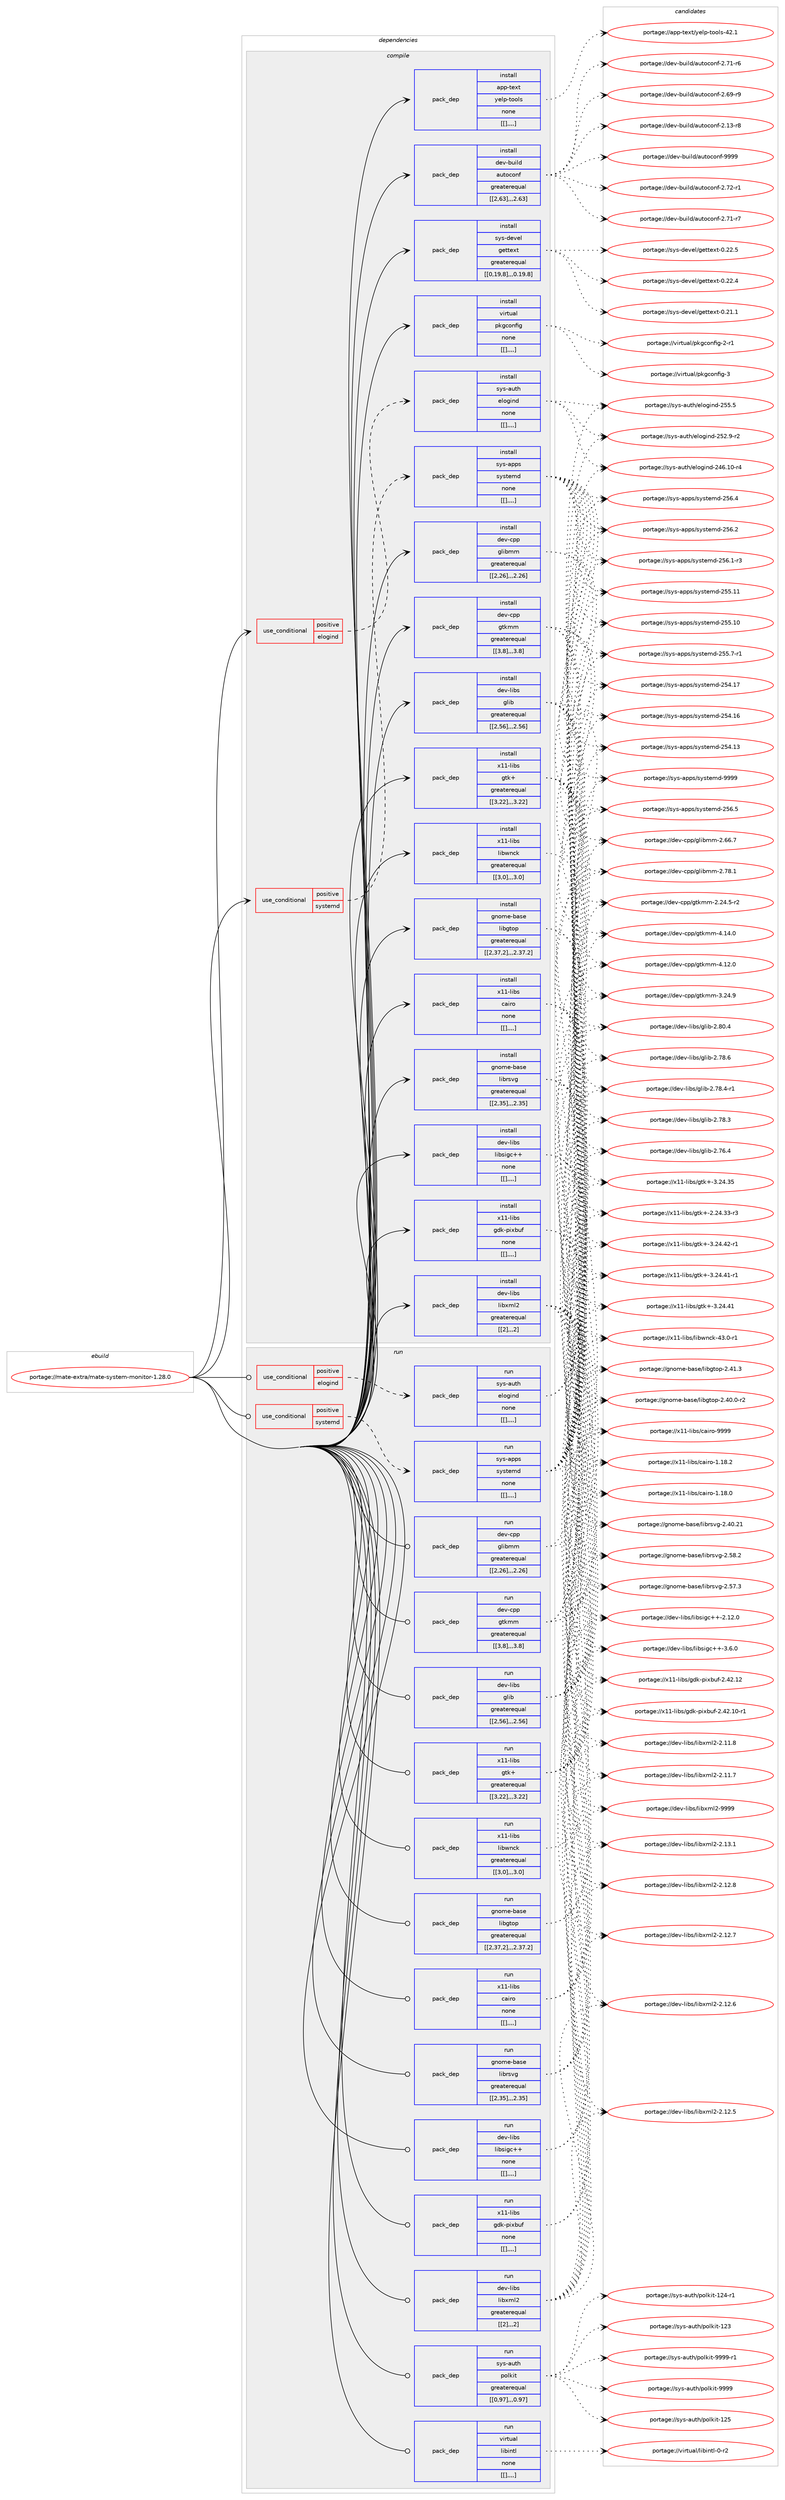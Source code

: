 digraph prolog {

# *************
# Graph options
# *************

newrank=true;
concentrate=true;
compound=true;
graph [rankdir=LR,fontname=Helvetica,fontsize=10,ranksep=1.5];#, ranksep=2.5, nodesep=0.2];
edge  [arrowhead=vee];
node  [fontname=Helvetica,fontsize=10];

# **********
# The ebuild
# **********

subgraph cluster_leftcol {
color=gray;
label=<<i>ebuild</i>>;
id [label="portage://mate-extra/mate-system-monitor-1.28.0", color=red, width=4, href="../mate-extra/mate-system-monitor-1.28.0.svg"];
}

# ****************
# The dependencies
# ****************

subgraph cluster_midcol {
color=gray;
label=<<i>dependencies</i>>;
subgraph cluster_compile {
fillcolor="#eeeeee";
style=filled;
label=<<i>compile</i>>;
subgraph cond73743 {
dependency296701 [label=<<TABLE BORDER="0" CELLBORDER="1" CELLSPACING="0" CELLPADDING="4"><TR><TD ROWSPAN="3" CELLPADDING="10">use_conditional</TD></TR><TR><TD>positive</TD></TR><TR><TD>elogind</TD></TR></TABLE>>, shape=none, color=red];
subgraph pack220491 {
dependency296702 [label=<<TABLE BORDER="0" CELLBORDER="1" CELLSPACING="0" CELLPADDING="4" WIDTH="220"><TR><TD ROWSPAN="6" CELLPADDING="30">pack_dep</TD></TR><TR><TD WIDTH="110">install</TD></TR><TR><TD>sys-auth</TD></TR><TR><TD>elogind</TD></TR><TR><TD>none</TD></TR><TR><TD>[[],,,,]</TD></TR></TABLE>>, shape=none, color=blue];
}
dependency296701:e -> dependency296702:w [weight=20,style="dashed",arrowhead="vee"];
}
id:e -> dependency296701:w [weight=20,style="solid",arrowhead="vee"];
subgraph cond73744 {
dependency296703 [label=<<TABLE BORDER="0" CELLBORDER="1" CELLSPACING="0" CELLPADDING="4"><TR><TD ROWSPAN="3" CELLPADDING="10">use_conditional</TD></TR><TR><TD>positive</TD></TR><TR><TD>systemd</TD></TR></TABLE>>, shape=none, color=red];
subgraph pack220492 {
dependency296704 [label=<<TABLE BORDER="0" CELLBORDER="1" CELLSPACING="0" CELLPADDING="4" WIDTH="220"><TR><TD ROWSPAN="6" CELLPADDING="30">pack_dep</TD></TR><TR><TD WIDTH="110">install</TD></TR><TR><TD>sys-apps</TD></TR><TR><TD>systemd</TD></TR><TR><TD>none</TD></TR><TR><TD>[[],,,,]</TD></TR></TABLE>>, shape=none, color=blue];
}
dependency296703:e -> dependency296704:w [weight=20,style="dashed",arrowhead="vee"];
}
id:e -> dependency296703:w [weight=20,style="solid",arrowhead="vee"];
subgraph pack220493 {
dependency296705 [label=<<TABLE BORDER="0" CELLBORDER="1" CELLSPACING="0" CELLPADDING="4" WIDTH="220"><TR><TD ROWSPAN="6" CELLPADDING="30">pack_dep</TD></TR><TR><TD WIDTH="110">install</TD></TR><TR><TD>app-text</TD></TR><TR><TD>yelp-tools</TD></TR><TR><TD>none</TD></TR><TR><TD>[[],,,,]</TD></TR></TABLE>>, shape=none, color=blue];
}
id:e -> dependency296705:w [weight=20,style="solid",arrowhead="vee"];
subgraph pack220494 {
dependency296706 [label=<<TABLE BORDER="0" CELLBORDER="1" CELLSPACING="0" CELLPADDING="4" WIDTH="220"><TR><TD ROWSPAN="6" CELLPADDING="30">pack_dep</TD></TR><TR><TD WIDTH="110">install</TD></TR><TR><TD>dev-build</TD></TR><TR><TD>autoconf</TD></TR><TR><TD>greaterequal</TD></TR><TR><TD>[[2,63],,,2.63]</TD></TR></TABLE>>, shape=none, color=blue];
}
id:e -> dependency296706:w [weight=20,style="solid",arrowhead="vee"];
subgraph pack220495 {
dependency296707 [label=<<TABLE BORDER="0" CELLBORDER="1" CELLSPACING="0" CELLPADDING="4" WIDTH="220"><TR><TD ROWSPAN="6" CELLPADDING="30">pack_dep</TD></TR><TR><TD WIDTH="110">install</TD></TR><TR><TD>dev-cpp</TD></TR><TR><TD>glibmm</TD></TR><TR><TD>greaterequal</TD></TR><TR><TD>[[2,26],,,2.26]</TD></TR></TABLE>>, shape=none, color=blue];
}
id:e -> dependency296707:w [weight=20,style="solid",arrowhead="vee"];
subgraph pack220496 {
dependency296708 [label=<<TABLE BORDER="0" CELLBORDER="1" CELLSPACING="0" CELLPADDING="4" WIDTH="220"><TR><TD ROWSPAN="6" CELLPADDING="30">pack_dep</TD></TR><TR><TD WIDTH="110">install</TD></TR><TR><TD>dev-cpp</TD></TR><TR><TD>gtkmm</TD></TR><TR><TD>greaterequal</TD></TR><TR><TD>[[3,8],,,3.8]</TD></TR></TABLE>>, shape=none, color=blue];
}
id:e -> dependency296708:w [weight=20,style="solid",arrowhead="vee"];
subgraph pack220497 {
dependency296709 [label=<<TABLE BORDER="0" CELLBORDER="1" CELLSPACING="0" CELLPADDING="4" WIDTH="220"><TR><TD ROWSPAN="6" CELLPADDING="30">pack_dep</TD></TR><TR><TD WIDTH="110">install</TD></TR><TR><TD>dev-libs</TD></TR><TR><TD>glib</TD></TR><TR><TD>greaterequal</TD></TR><TR><TD>[[2,56],,,2.56]</TD></TR></TABLE>>, shape=none, color=blue];
}
id:e -> dependency296709:w [weight=20,style="solid",arrowhead="vee"];
subgraph pack220498 {
dependency296710 [label=<<TABLE BORDER="0" CELLBORDER="1" CELLSPACING="0" CELLPADDING="4" WIDTH="220"><TR><TD ROWSPAN="6" CELLPADDING="30">pack_dep</TD></TR><TR><TD WIDTH="110">install</TD></TR><TR><TD>dev-libs</TD></TR><TR><TD>libsigc++</TD></TR><TR><TD>none</TD></TR><TR><TD>[[],,,,]</TD></TR></TABLE>>, shape=none, color=blue];
}
id:e -> dependency296710:w [weight=20,style="solid",arrowhead="vee"];
subgraph pack220499 {
dependency296711 [label=<<TABLE BORDER="0" CELLBORDER="1" CELLSPACING="0" CELLPADDING="4" WIDTH="220"><TR><TD ROWSPAN="6" CELLPADDING="30">pack_dep</TD></TR><TR><TD WIDTH="110">install</TD></TR><TR><TD>dev-libs</TD></TR><TR><TD>libxml2</TD></TR><TR><TD>greaterequal</TD></TR><TR><TD>[[2],,,2]</TD></TR></TABLE>>, shape=none, color=blue];
}
id:e -> dependency296711:w [weight=20,style="solid",arrowhead="vee"];
subgraph pack220500 {
dependency296712 [label=<<TABLE BORDER="0" CELLBORDER="1" CELLSPACING="0" CELLPADDING="4" WIDTH="220"><TR><TD ROWSPAN="6" CELLPADDING="30">pack_dep</TD></TR><TR><TD WIDTH="110">install</TD></TR><TR><TD>gnome-base</TD></TR><TR><TD>libgtop</TD></TR><TR><TD>greaterequal</TD></TR><TR><TD>[[2,37,2],,,2.37.2]</TD></TR></TABLE>>, shape=none, color=blue];
}
id:e -> dependency296712:w [weight=20,style="solid",arrowhead="vee"];
subgraph pack220501 {
dependency296713 [label=<<TABLE BORDER="0" CELLBORDER="1" CELLSPACING="0" CELLPADDING="4" WIDTH="220"><TR><TD ROWSPAN="6" CELLPADDING="30">pack_dep</TD></TR><TR><TD WIDTH="110">install</TD></TR><TR><TD>gnome-base</TD></TR><TR><TD>librsvg</TD></TR><TR><TD>greaterequal</TD></TR><TR><TD>[[2,35],,,2.35]</TD></TR></TABLE>>, shape=none, color=blue];
}
id:e -> dependency296713:w [weight=20,style="solid",arrowhead="vee"];
subgraph pack220502 {
dependency296714 [label=<<TABLE BORDER="0" CELLBORDER="1" CELLSPACING="0" CELLPADDING="4" WIDTH="220"><TR><TD ROWSPAN="6" CELLPADDING="30">pack_dep</TD></TR><TR><TD WIDTH="110">install</TD></TR><TR><TD>sys-devel</TD></TR><TR><TD>gettext</TD></TR><TR><TD>greaterequal</TD></TR><TR><TD>[[0,19,8],,,0.19.8]</TD></TR></TABLE>>, shape=none, color=blue];
}
id:e -> dependency296714:w [weight=20,style="solid",arrowhead="vee"];
subgraph pack220503 {
dependency296715 [label=<<TABLE BORDER="0" CELLBORDER="1" CELLSPACING="0" CELLPADDING="4" WIDTH="220"><TR><TD ROWSPAN="6" CELLPADDING="30">pack_dep</TD></TR><TR><TD WIDTH="110">install</TD></TR><TR><TD>virtual</TD></TR><TR><TD>pkgconfig</TD></TR><TR><TD>none</TD></TR><TR><TD>[[],,,,]</TD></TR></TABLE>>, shape=none, color=blue];
}
id:e -> dependency296715:w [weight=20,style="solid",arrowhead="vee"];
subgraph pack220504 {
dependency296716 [label=<<TABLE BORDER="0" CELLBORDER="1" CELLSPACING="0" CELLPADDING="4" WIDTH="220"><TR><TD ROWSPAN="6" CELLPADDING="30">pack_dep</TD></TR><TR><TD WIDTH="110">install</TD></TR><TR><TD>x11-libs</TD></TR><TR><TD>cairo</TD></TR><TR><TD>none</TD></TR><TR><TD>[[],,,,]</TD></TR></TABLE>>, shape=none, color=blue];
}
id:e -> dependency296716:w [weight=20,style="solid",arrowhead="vee"];
subgraph pack220505 {
dependency296717 [label=<<TABLE BORDER="0" CELLBORDER="1" CELLSPACING="0" CELLPADDING="4" WIDTH="220"><TR><TD ROWSPAN="6" CELLPADDING="30">pack_dep</TD></TR><TR><TD WIDTH="110">install</TD></TR><TR><TD>x11-libs</TD></TR><TR><TD>gdk-pixbuf</TD></TR><TR><TD>none</TD></TR><TR><TD>[[],,,,]</TD></TR></TABLE>>, shape=none, color=blue];
}
id:e -> dependency296717:w [weight=20,style="solid",arrowhead="vee"];
subgraph pack220506 {
dependency296718 [label=<<TABLE BORDER="0" CELLBORDER="1" CELLSPACING="0" CELLPADDING="4" WIDTH="220"><TR><TD ROWSPAN="6" CELLPADDING="30">pack_dep</TD></TR><TR><TD WIDTH="110">install</TD></TR><TR><TD>x11-libs</TD></TR><TR><TD>gtk+</TD></TR><TR><TD>greaterequal</TD></TR><TR><TD>[[3,22],,,3.22]</TD></TR></TABLE>>, shape=none, color=blue];
}
id:e -> dependency296718:w [weight=20,style="solid",arrowhead="vee"];
subgraph pack220507 {
dependency296719 [label=<<TABLE BORDER="0" CELLBORDER="1" CELLSPACING="0" CELLPADDING="4" WIDTH="220"><TR><TD ROWSPAN="6" CELLPADDING="30">pack_dep</TD></TR><TR><TD WIDTH="110">install</TD></TR><TR><TD>x11-libs</TD></TR><TR><TD>libwnck</TD></TR><TR><TD>greaterequal</TD></TR><TR><TD>[[3,0],,,3.0]</TD></TR></TABLE>>, shape=none, color=blue];
}
id:e -> dependency296719:w [weight=20,style="solid",arrowhead="vee"];
}
subgraph cluster_compileandrun {
fillcolor="#eeeeee";
style=filled;
label=<<i>compile and run</i>>;
}
subgraph cluster_run {
fillcolor="#eeeeee";
style=filled;
label=<<i>run</i>>;
subgraph cond73745 {
dependency296720 [label=<<TABLE BORDER="0" CELLBORDER="1" CELLSPACING="0" CELLPADDING="4"><TR><TD ROWSPAN="3" CELLPADDING="10">use_conditional</TD></TR><TR><TD>positive</TD></TR><TR><TD>elogind</TD></TR></TABLE>>, shape=none, color=red];
subgraph pack220508 {
dependency296721 [label=<<TABLE BORDER="0" CELLBORDER="1" CELLSPACING="0" CELLPADDING="4" WIDTH="220"><TR><TD ROWSPAN="6" CELLPADDING="30">pack_dep</TD></TR><TR><TD WIDTH="110">run</TD></TR><TR><TD>sys-auth</TD></TR><TR><TD>elogind</TD></TR><TR><TD>none</TD></TR><TR><TD>[[],,,,]</TD></TR></TABLE>>, shape=none, color=blue];
}
dependency296720:e -> dependency296721:w [weight=20,style="dashed",arrowhead="vee"];
}
id:e -> dependency296720:w [weight=20,style="solid",arrowhead="odot"];
subgraph cond73746 {
dependency296722 [label=<<TABLE BORDER="0" CELLBORDER="1" CELLSPACING="0" CELLPADDING="4"><TR><TD ROWSPAN="3" CELLPADDING="10">use_conditional</TD></TR><TR><TD>positive</TD></TR><TR><TD>systemd</TD></TR></TABLE>>, shape=none, color=red];
subgraph pack220509 {
dependency296723 [label=<<TABLE BORDER="0" CELLBORDER="1" CELLSPACING="0" CELLPADDING="4" WIDTH="220"><TR><TD ROWSPAN="6" CELLPADDING="30">pack_dep</TD></TR><TR><TD WIDTH="110">run</TD></TR><TR><TD>sys-apps</TD></TR><TR><TD>systemd</TD></TR><TR><TD>none</TD></TR><TR><TD>[[],,,,]</TD></TR></TABLE>>, shape=none, color=blue];
}
dependency296722:e -> dependency296723:w [weight=20,style="dashed",arrowhead="vee"];
}
id:e -> dependency296722:w [weight=20,style="solid",arrowhead="odot"];
subgraph pack220510 {
dependency296724 [label=<<TABLE BORDER="0" CELLBORDER="1" CELLSPACING="0" CELLPADDING="4" WIDTH="220"><TR><TD ROWSPAN="6" CELLPADDING="30">pack_dep</TD></TR><TR><TD WIDTH="110">run</TD></TR><TR><TD>dev-cpp</TD></TR><TR><TD>glibmm</TD></TR><TR><TD>greaterequal</TD></TR><TR><TD>[[2,26],,,2.26]</TD></TR></TABLE>>, shape=none, color=blue];
}
id:e -> dependency296724:w [weight=20,style="solid",arrowhead="odot"];
subgraph pack220511 {
dependency296725 [label=<<TABLE BORDER="0" CELLBORDER="1" CELLSPACING="0" CELLPADDING="4" WIDTH="220"><TR><TD ROWSPAN="6" CELLPADDING="30">pack_dep</TD></TR><TR><TD WIDTH="110">run</TD></TR><TR><TD>dev-cpp</TD></TR><TR><TD>gtkmm</TD></TR><TR><TD>greaterequal</TD></TR><TR><TD>[[3,8],,,3.8]</TD></TR></TABLE>>, shape=none, color=blue];
}
id:e -> dependency296725:w [weight=20,style="solid",arrowhead="odot"];
subgraph pack220512 {
dependency296726 [label=<<TABLE BORDER="0" CELLBORDER="1" CELLSPACING="0" CELLPADDING="4" WIDTH="220"><TR><TD ROWSPAN="6" CELLPADDING="30">pack_dep</TD></TR><TR><TD WIDTH="110">run</TD></TR><TR><TD>dev-libs</TD></TR><TR><TD>glib</TD></TR><TR><TD>greaterequal</TD></TR><TR><TD>[[2,56],,,2.56]</TD></TR></TABLE>>, shape=none, color=blue];
}
id:e -> dependency296726:w [weight=20,style="solid",arrowhead="odot"];
subgraph pack220513 {
dependency296727 [label=<<TABLE BORDER="0" CELLBORDER="1" CELLSPACING="0" CELLPADDING="4" WIDTH="220"><TR><TD ROWSPAN="6" CELLPADDING="30">pack_dep</TD></TR><TR><TD WIDTH="110">run</TD></TR><TR><TD>dev-libs</TD></TR><TR><TD>libsigc++</TD></TR><TR><TD>none</TD></TR><TR><TD>[[],,,,]</TD></TR></TABLE>>, shape=none, color=blue];
}
id:e -> dependency296727:w [weight=20,style="solid",arrowhead="odot"];
subgraph pack220514 {
dependency296728 [label=<<TABLE BORDER="0" CELLBORDER="1" CELLSPACING="0" CELLPADDING="4" WIDTH="220"><TR><TD ROWSPAN="6" CELLPADDING="30">pack_dep</TD></TR><TR><TD WIDTH="110">run</TD></TR><TR><TD>dev-libs</TD></TR><TR><TD>libxml2</TD></TR><TR><TD>greaterequal</TD></TR><TR><TD>[[2],,,2]</TD></TR></TABLE>>, shape=none, color=blue];
}
id:e -> dependency296728:w [weight=20,style="solid",arrowhead="odot"];
subgraph pack220515 {
dependency296729 [label=<<TABLE BORDER="0" CELLBORDER="1" CELLSPACING="0" CELLPADDING="4" WIDTH="220"><TR><TD ROWSPAN="6" CELLPADDING="30">pack_dep</TD></TR><TR><TD WIDTH="110">run</TD></TR><TR><TD>gnome-base</TD></TR><TR><TD>libgtop</TD></TR><TR><TD>greaterequal</TD></TR><TR><TD>[[2,37,2],,,2.37.2]</TD></TR></TABLE>>, shape=none, color=blue];
}
id:e -> dependency296729:w [weight=20,style="solid",arrowhead="odot"];
subgraph pack220516 {
dependency296730 [label=<<TABLE BORDER="0" CELLBORDER="1" CELLSPACING="0" CELLPADDING="4" WIDTH="220"><TR><TD ROWSPAN="6" CELLPADDING="30">pack_dep</TD></TR><TR><TD WIDTH="110">run</TD></TR><TR><TD>gnome-base</TD></TR><TR><TD>librsvg</TD></TR><TR><TD>greaterequal</TD></TR><TR><TD>[[2,35],,,2.35]</TD></TR></TABLE>>, shape=none, color=blue];
}
id:e -> dependency296730:w [weight=20,style="solid",arrowhead="odot"];
subgraph pack220517 {
dependency296731 [label=<<TABLE BORDER="0" CELLBORDER="1" CELLSPACING="0" CELLPADDING="4" WIDTH="220"><TR><TD ROWSPAN="6" CELLPADDING="30">pack_dep</TD></TR><TR><TD WIDTH="110">run</TD></TR><TR><TD>sys-auth</TD></TR><TR><TD>polkit</TD></TR><TR><TD>greaterequal</TD></TR><TR><TD>[[0,97],,,0.97]</TD></TR></TABLE>>, shape=none, color=blue];
}
id:e -> dependency296731:w [weight=20,style="solid",arrowhead="odot"];
subgraph pack220518 {
dependency296732 [label=<<TABLE BORDER="0" CELLBORDER="1" CELLSPACING="0" CELLPADDING="4" WIDTH="220"><TR><TD ROWSPAN="6" CELLPADDING="30">pack_dep</TD></TR><TR><TD WIDTH="110">run</TD></TR><TR><TD>virtual</TD></TR><TR><TD>libintl</TD></TR><TR><TD>none</TD></TR><TR><TD>[[],,,,]</TD></TR></TABLE>>, shape=none, color=blue];
}
id:e -> dependency296732:w [weight=20,style="solid",arrowhead="odot"];
subgraph pack220519 {
dependency296733 [label=<<TABLE BORDER="0" CELLBORDER="1" CELLSPACING="0" CELLPADDING="4" WIDTH="220"><TR><TD ROWSPAN="6" CELLPADDING="30">pack_dep</TD></TR><TR><TD WIDTH="110">run</TD></TR><TR><TD>x11-libs</TD></TR><TR><TD>cairo</TD></TR><TR><TD>none</TD></TR><TR><TD>[[],,,,]</TD></TR></TABLE>>, shape=none, color=blue];
}
id:e -> dependency296733:w [weight=20,style="solid",arrowhead="odot"];
subgraph pack220520 {
dependency296734 [label=<<TABLE BORDER="0" CELLBORDER="1" CELLSPACING="0" CELLPADDING="4" WIDTH="220"><TR><TD ROWSPAN="6" CELLPADDING="30">pack_dep</TD></TR><TR><TD WIDTH="110">run</TD></TR><TR><TD>x11-libs</TD></TR><TR><TD>gdk-pixbuf</TD></TR><TR><TD>none</TD></TR><TR><TD>[[],,,,]</TD></TR></TABLE>>, shape=none, color=blue];
}
id:e -> dependency296734:w [weight=20,style="solid",arrowhead="odot"];
subgraph pack220521 {
dependency296735 [label=<<TABLE BORDER="0" CELLBORDER="1" CELLSPACING="0" CELLPADDING="4" WIDTH="220"><TR><TD ROWSPAN="6" CELLPADDING="30">pack_dep</TD></TR><TR><TD WIDTH="110">run</TD></TR><TR><TD>x11-libs</TD></TR><TR><TD>gtk+</TD></TR><TR><TD>greaterequal</TD></TR><TR><TD>[[3,22],,,3.22]</TD></TR></TABLE>>, shape=none, color=blue];
}
id:e -> dependency296735:w [weight=20,style="solid",arrowhead="odot"];
subgraph pack220522 {
dependency296736 [label=<<TABLE BORDER="0" CELLBORDER="1" CELLSPACING="0" CELLPADDING="4" WIDTH="220"><TR><TD ROWSPAN="6" CELLPADDING="30">pack_dep</TD></TR><TR><TD WIDTH="110">run</TD></TR><TR><TD>x11-libs</TD></TR><TR><TD>libwnck</TD></TR><TR><TD>greaterequal</TD></TR><TR><TD>[[3,0],,,3.0]</TD></TR></TABLE>>, shape=none, color=blue];
}
id:e -> dependency296736:w [weight=20,style="solid",arrowhead="odot"];
}
}

# **************
# The candidates
# **************

subgraph cluster_choices {
rank=same;
color=gray;
label=<<i>candidates</i>>;

subgraph choice220491 {
color=black;
nodesep=1;
choice115121115459711711610447101108111103105110100455053534653 [label="portage://sys-auth/elogind-255.5", color=red, width=4,href="../sys-auth/elogind-255.5.svg"];
choice1151211154597117116104471011081111031051101004550535046574511450 [label="portage://sys-auth/elogind-252.9-r2", color=red, width=4,href="../sys-auth/elogind-252.9-r2.svg"];
choice115121115459711711610447101108111103105110100455052544649484511452 [label="portage://sys-auth/elogind-246.10-r4", color=red, width=4,href="../sys-auth/elogind-246.10-r4.svg"];
dependency296702:e -> choice115121115459711711610447101108111103105110100455053534653:w [style=dotted,weight="100"];
dependency296702:e -> choice1151211154597117116104471011081111031051101004550535046574511450:w [style=dotted,weight="100"];
dependency296702:e -> choice115121115459711711610447101108111103105110100455052544649484511452:w [style=dotted,weight="100"];
}
subgraph choice220492 {
color=black;
nodesep=1;
choice1151211154597112112115471151211151161011091004557575757 [label="portage://sys-apps/systemd-9999", color=red, width=4,href="../sys-apps/systemd-9999.svg"];
choice115121115459711211211547115121115116101109100455053544653 [label="portage://sys-apps/systemd-256.5", color=red, width=4,href="../sys-apps/systemd-256.5.svg"];
choice115121115459711211211547115121115116101109100455053544652 [label="portage://sys-apps/systemd-256.4", color=red, width=4,href="../sys-apps/systemd-256.4.svg"];
choice115121115459711211211547115121115116101109100455053544650 [label="portage://sys-apps/systemd-256.2", color=red, width=4,href="../sys-apps/systemd-256.2.svg"];
choice1151211154597112112115471151211151161011091004550535446494511451 [label="portage://sys-apps/systemd-256.1-r3", color=red, width=4,href="../sys-apps/systemd-256.1-r3.svg"];
choice11512111545971121121154711512111511610110910045505353464949 [label="portage://sys-apps/systemd-255.11", color=red, width=4,href="../sys-apps/systemd-255.11.svg"];
choice11512111545971121121154711512111511610110910045505353464948 [label="portage://sys-apps/systemd-255.10", color=red, width=4,href="../sys-apps/systemd-255.10.svg"];
choice1151211154597112112115471151211151161011091004550535346554511449 [label="portage://sys-apps/systemd-255.7-r1", color=red, width=4,href="../sys-apps/systemd-255.7-r1.svg"];
choice11512111545971121121154711512111511610110910045505352464955 [label="portage://sys-apps/systemd-254.17", color=red, width=4,href="../sys-apps/systemd-254.17.svg"];
choice11512111545971121121154711512111511610110910045505352464954 [label="portage://sys-apps/systemd-254.16", color=red, width=4,href="../sys-apps/systemd-254.16.svg"];
choice11512111545971121121154711512111511610110910045505352464951 [label="portage://sys-apps/systemd-254.13", color=red, width=4,href="../sys-apps/systemd-254.13.svg"];
dependency296704:e -> choice1151211154597112112115471151211151161011091004557575757:w [style=dotted,weight="100"];
dependency296704:e -> choice115121115459711211211547115121115116101109100455053544653:w [style=dotted,weight="100"];
dependency296704:e -> choice115121115459711211211547115121115116101109100455053544652:w [style=dotted,weight="100"];
dependency296704:e -> choice115121115459711211211547115121115116101109100455053544650:w [style=dotted,weight="100"];
dependency296704:e -> choice1151211154597112112115471151211151161011091004550535446494511451:w [style=dotted,weight="100"];
dependency296704:e -> choice11512111545971121121154711512111511610110910045505353464949:w [style=dotted,weight="100"];
dependency296704:e -> choice11512111545971121121154711512111511610110910045505353464948:w [style=dotted,weight="100"];
dependency296704:e -> choice1151211154597112112115471151211151161011091004550535346554511449:w [style=dotted,weight="100"];
dependency296704:e -> choice11512111545971121121154711512111511610110910045505352464955:w [style=dotted,weight="100"];
dependency296704:e -> choice11512111545971121121154711512111511610110910045505352464954:w [style=dotted,weight="100"];
dependency296704:e -> choice11512111545971121121154711512111511610110910045505352464951:w [style=dotted,weight="100"];
}
subgraph choice220493 {
color=black;
nodesep=1;
choice971121124511610112011647121101108112451161111111081154552504649 [label="portage://app-text/yelp-tools-42.1", color=red, width=4,href="../app-text/yelp-tools-42.1.svg"];
dependency296705:e -> choice971121124511610112011647121101108112451161111111081154552504649:w [style=dotted,weight="100"];
}
subgraph choice220494 {
color=black;
nodesep=1;
choice10010111845981171051081004797117116111991111101024557575757 [label="portage://dev-build/autoconf-9999", color=red, width=4,href="../dev-build/autoconf-9999.svg"];
choice100101118459811710510810047971171161119911111010245504655504511449 [label="portage://dev-build/autoconf-2.72-r1", color=red, width=4,href="../dev-build/autoconf-2.72-r1.svg"];
choice100101118459811710510810047971171161119911111010245504655494511455 [label="portage://dev-build/autoconf-2.71-r7", color=red, width=4,href="../dev-build/autoconf-2.71-r7.svg"];
choice100101118459811710510810047971171161119911111010245504655494511454 [label="portage://dev-build/autoconf-2.71-r6", color=red, width=4,href="../dev-build/autoconf-2.71-r6.svg"];
choice100101118459811710510810047971171161119911111010245504654574511457 [label="portage://dev-build/autoconf-2.69-r9", color=red, width=4,href="../dev-build/autoconf-2.69-r9.svg"];
choice100101118459811710510810047971171161119911111010245504649514511456 [label="portage://dev-build/autoconf-2.13-r8", color=red, width=4,href="../dev-build/autoconf-2.13-r8.svg"];
dependency296706:e -> choice10010111845981171051081004797117116111991111101024557575757:w [style=dotted,weight="100"];
dependency296706:e -> choice100101118459811710510810047971171161119911111010245504655504511449:w [style=dotted,weight="100"];
dependency296706:e -> choice100101118459811710510810047971171161119911111010245504655494511455:w [style=dotted,weight="100"];
dependency296706:e -> choice100101118459811710510810047971171161119911111010245504655494511454:w [style=dotted,weight="100"];
dependency296706:e -> choice100101118459811710510810047971171161119911111010245504654574511457:w [style=dotted,weight="100"];
dependency296706:e -> choice100101118459811710510810047971171161119911111010245504649514511456:w [style=dotted,weight="100"];
}
subgraph choice220495 {
color=black;
nodesep=1;
choice1001011184599112112471031081059810910945504655564649 [label="portage://dev-cpp/glibmm-2.78.1", color=red, width=4,href="../dev-cpp/glibmm-2.78.1.svg"];
choice1001011184599112112471031081059810910945504654544655 [label="portage://dev-cpp/glibmm-2.66.7", color=red, width=4,href="../dev-cpp/glibmm-2.66.7.svg"];
dependency296707:e -> choice1001011184599112112471031081059810910945504655564649:w [style=dotted,weight="100"];
dependency296707:e -> choice1001011184599112112471031081059810910945504654544655:w [style=dotted,weight="100"];
}
subgraph choice220496 {
color=black;
nodesep=1;
choice10010111845991121124710311610710910945524649524648 [label="portage://dev-cpp/gtkmm-4.14.0", color=red, width=4,href="../dev-cpp/gtkmm-4.14.0.svg"];
choice10010111845991121124710311610710910945524649504648 [label="portage://dev-cpp/gtkmm-4.12.0", color=red, width=4,href="../dev-cpp/gtkmm-4.12.0.svg"];
choice10010111845991121124710311610710910945514650524657 [label="portage://dev-cpp/gtkmm-3.24.9", color=red, width=4,href="../dev-cpp/gtkmm-3.24.9.svg"];
choice100101118459911211247103116107109109455046505246534511450 [label="portage://dev-cpp/gtkmm-2.24.5-r2", color=red, width=4,href="../dev-cpp/gtkmm-2.24.5-r2.svg"];
dependency296708:e -> choice10010111845991121124710311610710910945524649524648:w [style=dotted,weight="100"];
dependency296708:e -> choice10010111845991121124710311610710910945524649504648:w [style=dotted,weight="100"];
dependency296708:e -> choice10010111845991121124710311610710910945514650524657:w [style=dotted,weight="100"];
dependency296708:e -> choice100101118459911211247103116107109109455046505246534511450:w [style=dotted,weight="100"];
}
subgraph choice220497 {
color=black;
nodesep=1;
choice1001011184510810598115471031081059845504656484652 [label="portage://dev-libs/glib-2.80.4", color=red, width=4,href="../dev-libs/glib-2.80.4.svg"];
choice1001011184510810598115471031081059845504655564654 [label="portage://dev-libs/glib-2.78.6", color=red, width=4,href="../dev-libs/glib-2.78.6.svg"];
choice10010111845108105981154710310810598455046555646524511449 [label="portage://dev-libs/glib-2.78.4-r1", color=red, width=4,href="../dev-libs/glib-2.78.4-r1.svg"];
choice1001011184510810598115471031081059845504655564651 [label="portage://dev-libs/glib-2.78.3", color=red, width=4,href="../dev-libs/glib-2.78.3.svg"];
choice1001011184510810598115471031081059845504655544652 [label="portage://dev-libs/glib-2.76.4", color=red, width=4,href="../dev-libs/glib-2.76.4.svg"];
dependency296709:e -> choice1001011184510810598115471031081059845504656484652:w [style=dotted,weight="100"];
dependency296709:e -> choice1001011184510810598115471031081059845504655564654:w [style=dotted,weight="100"];
dependency296709:e -> choice10010111845108105981154710310810598455046555646524511449:w [style=dotted,weight="100"];
dependency296709:e -> choice1001011184510810598115471031081059845504655564651:w [style=dotted,weight="100"];
dependency296709:e -> choice1001011184510810598115471031081059845504655544652:w [style=dotted,weight="100"];
}
subgraph choice220498 {
color=black;
nodesep=1;
choice10010111845108105981154710810598115105103994343455146544648 [label="portage://dev-libs/libsigc++-3.6.0", color=red, width=4,href="../dev-libs/libsigc++-3.6.0.svg"];
choice1001011184510810598115471081059811510510399434345504649504648 [label="portage://dev-libs/libsigc++-2.12.0", color=red, width=4,href="../dev-libs/libsigc++-2.12.0.svg"];
dependency296710:e -> choice10010111845108105981154710810598115105103994343455146544648:w [style=dotted,weight="100"];
dependency296710:e -> choice1001011184510810598115471081059811510510399434345504649504648:w [style=dotted,weight="100"];
}
subgraph choice220499 {
color=black;
nodesep=1;
choice10010111845108105981154710810598120109108504557575757 [label="portage://dev-libs/libxml2-9999", color=red, width=4,href="../dev-libs/libxml2-9999.svg"];
choice100101118451081059811547108105981201091085045504649514649 [label="portage://dev-libs/libxml2-2.13.1", color=red, width=4,href="../dev-libs/libxml2-2.13.1.svg"];
choice100101118451081059811547108105981201091085045504649504656 [label="portage://dev-libs/libxml2-2.12.8", color=red, width=4,href="../dev-libs/libxml2-2.12.8.svg"];
choice100101118451081059811547108105981201091085045504649504655 [label="portage://dev-libs/libxml2-2.12.7", color=red, width=4,href="../dev-libs/libxml2-2.12.7.svg"];
choice100101118451081059811547108105981201091085045504649504654 [label="portage://dev-libs/libxml2-2.12.6", color=red, width=4,href="../dev-libs/libxml2-2.12.6.svg"];
choice100101118451081059811547108105981201091085045504649504653 [label="portage://dev-libs/libxml2-2.12.5", color=red, width=4,href="../dev-libs/libxml2-2.12.5.svg"];
choice100101118451081059811547108105981201091085045504649494656 [label="portage://dev-libs/libxml2-2.11.8", color=red, width=4,href="../dev-libs/libxml2-2.11.8.svg"];
choice100101118451081059811547108105981201091085045504649494655 [label="portage://dev-libs/libxml2-2.11.7", color=red, width=4,href="../dev-libs/libxml2-2.11.7.svg"];
dependency296711:e -> choice10010111845108105981154710810598120109108504557575757:w [style=dotted,weight="100"];
dependency296711:e -> choice100101118451081059811547108105981201091085045504649514649:w [style=dotted,weight="100"];
dependency296711:e -> choice100101118451081059811547108105981201091085045504649504656:w [style=dotted,weight="100"];
dependency296711:e -> choice100101118451081059811547108105981201091085045504649504655:w [style=dotted,weight="100"];
dependency296711:e -> choice100101118451081059811547108105981201091085045504649504654:w [style=dotted,weight="100"];
dependency296711:e -> choice100101118451081059811547108105981201091085045504649504653:w [style=dotted,weight="100"];
dependency296711:e -> choice100101118451081059811547108105981201091085045504649494656:w [style=dotted,weight="100"];
dependency296711:e -> choice100101118451081059811547108105981201091085045504649494655:w [style=dotted,weight="100"];
}
subgraph choice220500 {
color=black;
nodesep=1;
choice103110111109101459897115101471081059810311611111245504652494651 [label="portage://gnome-base/libgtop-2.41.3", color=red, width=4,href="../gnome-base/libgtop-2.41.3.svg"];
choice1031101111091014598971151014710810598103116111112455046524846484511450 [label="portage://gnome-base/libgtop-2.40.0-r2", color=red, width=4,href="../gnome-base/libgtop-2.40.0-r2.svg"];
dependency296712:e -> choice103110111109101459897115101471081059810311611111245504652494651:w [style=dotted,weight="100"];
dependency296712:e -> choice1031101111091014598971151014710810598103116111112455046524846484511450:w [style=dotted,weight="100"];
}
subgraph choice220501 {
color=black;
nodesep=1;
choice103110111109101459897115101471081059811411511810345504653564650 [label="portage://gnome-base/librsvg-2.58.2", color=red, width=4,href="../gnome-base/librsvg-2.58.2.svg"];
choice103110111109101459897115101471081059811411511810345504653554651 [label="portage://gnome-base/librsvg-2.57.3", color=red, width=4,href="../gnome-base/librsvg-2.57.3.svg"];
choice10311011110910145989711510147108105981141151181034550465248465049 [label="portage://gnome-base/librsvg-2.40.21", color=red, width=4,href="../gnome-base/librsvg-2.40.21.svg"];
dependency296713:e -> choice103110111109101459897115101471081059811411511810345504653564650:w [style=dotted,weight="100"];
dependency296713:e -> choice103110111109101459897115101471081059811411511810345504653554651:w [style=dotted,weight="100"];
dependency296713:e -> choice10311011110910145989711510147108105981141151181034550465248465049:w [style=dotted,weight="100"];
}
subgraph choice220502 {
color=black;
nodesep=1;
choice115121115451001011181011084710310111611610112011645484650504653 [label="portage://sys-devel/gettext-0.22.5", color=red, width=4,href="../sys-devel/gettext-0.22.5.svg"];
choice115121115451001011181011084710310111611610112011645484650504652 [label="portage://sys-devel/gettext-0.22.4", color=red, width=4,href="../sys-devel/gettext-0.22.4.svg"];
choice115121115451001011181011084710310111611610112011645484650494649 [label="portage://sys-devel/gettext-0.21.1", color=red, width=4,href="../sys-devel/gettext-0.21.1.svg"];
dependency296714:e -> choice115121115451001011181011084710310111611610112011645484650504653:w [style=dotted,weight="100"];
dependency296714:e -> choice115121115451001011181011084710310111611610112011645484650504652:w [style=dotted,weight="100"];
dependency296714:e -> choice115121115451001011181011084710310111611610112011645484650494649:w [style=dotted,weight="100"];
}
subgraph choice220503 {
color=black;
nodesep=1;
choice1181051141161179710847112107103991111101021051034551 [label="portage://virtual/pkgconfig-3", color=red, width=4,href="../virtual/pkgconfig-3.svg"];
choice11810511411611797108471121071039911111010210510345504511449 [label="portage://virtual/pkgconfig-2-r1", color=red, width=4,href="../virtual/pkgconfig-2-r1.svg"];
dependency296715:e -> choice1181051141161179710847112107103991111101021051034551:w [style=dotted,weight="100"];
dependency296715:e -> choice11810511411611797108471121071039911111010210510345504511449:w [style=dotted,weight="100"];
}
subgraph choice220504 {
color=black;
nodesep=1;
choice120494945108105981154799971051141114557575757 [label="portage://x11-libs/cairo-9999", color=red, width=4,href="../x11-libs/cairo-9999.svg"];
choice1204949451081059811547999710511411145494649564650 [label="portage://x11-libs/cairo-1.18.2", color=red, width=4,href="../x11-libs/cairo-1.18.2.svg"];
choice1204949451081059811547999710511411145494649564648 [label="portage://x11-libs/cairo-1.18.0", color=red, width=4,href="../x11-libs/cairo-1.18.0.svg"];
dependency296716:e -> choice120494945108105981154799971051141114557575757:w [style=dotted,weight="100"];
dependency296716:e -> choice1204949451081059811547999710511411145494649564650:w [style=dotted,weight="100"];
dependency296716:e -> choice1204949451081059811547999710511411145494649564648:w [style=dotted,weight="100"];
}
subgraph choice220505 {
color=black;
nodesep=1;
choice120494945108105981154710310010745112105120981171024550465250464950 [label="portage://x11-libs/gdk-pixbuf-2.42.12", color=red, width=4,href="../x11-libs/gdk-pixbuf-2.42.12.svg"];
choice1204949451081059811547103100107451121051209811710245504652504649484511449 [label="portage://x11-libs/gdk-pixbuf-2.42.10-r1", color=red, width=4,href="../x11-libs/gdk-pixbuf-2.42.10-r1.svg"];
dependency296717:e -> choice120494945108105981154710310010745112105120981171024550465250464950:w [style=dotted,weight="100"];
dependency296717:e -> choice1204949451081059811547103100107451121051209811710245504652504649484511449:w [style=dotted,weight="100"];
}
subgraph choice220506 {
color=black;
nodesep=1;
choice12049494510810598115471031161074345514650524652504511449 [label="portage://x11-libs/gtk+-3.24.42-r1", color=red, width=4,href="../x11-libs/gtk+-3.24.42-r1.svg"];
choice12049494510810598115471031161074345514650524652494511449 [label="portage://x11-libs/gtk+-3.24.41-r1", color=red, width=4,href="../x11-libs/gtk+-3.24.41-r1.svg"];
choice1204949451081059811547103116107434551465052465249 [label="portage://x11-libs/gtk+-3.24.41", color=red, width=4,href="../x11-libs/gtk+-3.24.41.svg"];
choice1204949451081059811547103116107434551465052465153 [label="portage://x11-libs/gtk+-3.24.35", color=red, width=4,href="../x11-libs/gtk+-3.24.35.svg"];
choice12049494510810598115471031161074345504650524651514511451 [label="portage://x11-libs/gtk+-2.24.33-r3", color=red, width=4,href="../x11-libs/gtk+-2.24.33-r3.svg"];
dependency296718:e -> choice12049494510810598115471031161074345514650524652504511449:w [style=dotted,weight="100"];
dependency296718:e -> choice12049494510810598115471031161074345514650524652494511449:w [style=dotted,weight="100"];
dependency296718:e -> choice1204949451081059811547103116107434551465052465249:w [style=dotted,weight="100"];
dependency296718:e -> choice1204949451081059811547103116107434551465052465153:w [style=dotted,weight="100"];
dependency296718:e -> choice12049494510810598115471031161074345504650524651514511451:w [style=dotted,weight="100"];
}
subgraph choice220507 {
color=black;
nodesep=1;
choice1204949451081059811547108105981191109910745525146484511449 [label="portage://x11-libs/libwnck-43.0-r1", color=red, width=4,href="../x11-libs/libwnck-43.0-r1.svg"];
dependency296719:e -> choice1204949451081059811547108105981191109910745525146484511449:w [style=dotted,weight="100"];
}
subgraph choice220508 {
color=black;
nodesep=1;
choice115121115459711711610447101108111103105110100455053534653 [label="portage://sys-auth/elogind-255.5", color=red, width=4,href="../sys-auth/elogind-255.5.svg"];
choice1151211154597117116104471011081111031051101004550535046574511450 [label="portage://sys-auth/elogind-252.9-r2", color=red, width=4,href="../sys-auth/elogind-252.9-r2.svg"];
choice115121115459711711610447101108111103105110100455052544649484511452 [label="portage://sys-auth/elogind-246.10-r4", color=red, width=4,href="../sys-auth/elogind-246.10-r4.svg"];
dependency296721:e -> choice115121115459711711610447101108111103105110100455053534653:w [style=dotted,weight="100"];
dependency296721:e -> choice1151211154597117116104471011081111031051101004550535046574511450:w [style=dotted,weight="100"];
dependency296721:e -> choice115121115459711711610447101108111103105110100455052544649484511452:w [style=dotted,weight="100"];
}
subgraph choice220509 {
color=black;
nodesep=1;
choice1151211154597112112115471151211151161011091004557575757 [label="portage://sys-apps/systemd-9999", color=red, width=4,href="../sys-apps/systemd-9999.svg"];
choice115121115459711211211547115121115116101109100455053544653 [label="portage://sys-apps/systemd-256.5", color=red, width=4,href="../sys-apps/systemd-256.5.svg"];
choice115121115459711211211547115121115116101109100455053544652 [label="portage://sys-apps/systemd-256.4", color=red, width=4,href="../sys-apps/systemd-256.4.svg"];
choice115121115459711211211547115121115116101109100455053544650 [label="portage://sys-apps/systemd-256.2", color=red, width=4,href="../sys-apps/systemd-256.2.svg"];
choice1151211154597112112115471151211151161011091004550535446494511451 [label="portage://sys-apps/systemd-256.1-r3", color=red, width=4,href="../sys-apps/systemd-256.1-r3.svg"];
choice11512111545971121121154711512111511610110910045505353464949 [label="portage://sys-apps/systemd-255.11", color=red, width=4,href="../sys-apps/systemd-255.11.svg"];
choice11512111545971121121154711512111511610110910045505353464948 [label="portage://sys-apps/systemd-255.10", color=red, width=4,href="../sys-apps/systemd-255.10.svg"];
choice1151211154597112112115471151211151161011091004550535346554511449 [label="portage://sys-apps/systemd-255.7-r1", color=red, width=4,href="../sys-apps/systemd-255.7-r1.svg"];
choice11512111545971121121154711512111511610110910045505352464955 [label="portage://sys-apps/systemd-254.17", color=red, width=4,href="../sys-apps/systemd-254.17.svg"];
choice11512111545971121121154711512111511610110910045505352464954 [label="portage://sys-apps/systemd-254.16", color=red, width=4,href="../sys-apps/systemd-254.16.svg"];
choice11512111545971121121154711512111511610110910045505352464951 [label="portage://sys-apps/systemd-254.13", color=red, width=4,href="../sys-apps/systemd-254.13.svg"];
dependency296723:e -> choice1151211154597112112115471151211151161011091004557575757:w [style=dotted,weight="100"];
dependency296723:e -> choice115121115459711211211547115121115116101109100455053544653:w [style=dotted,weight="100"];
dependency296723:e -> choice115121115459711211211547115121115116101109100455053544652:w [style=dotted,weight="100"];
dependency296723:e -> choice115121115459711211211547115121115116101109100455053544650:w [style=dotted,weight="100"];
dependency296723:e -> choice1151211154597112112115471151211151161011091004550535446494511451:w [style=dotted,weight="100"];
dependency296723:e -> choice11512111545971121121154711512111511610110910045505353464949:w [style=dotted,weight="100"];
dependency296723:e -> choice11512111545971121121154711512111511610110910045505353464948:w [style=dotted,weight="100"];
dependency296723:e -> choice1151211154597112112115471151211151161011091004550535346554511449:w [style=dotted,weight="100"];
dependency296723:e -> choice11512111545971121121154711512111511610110910045505352464955:w [style=dotted,weight="100"];
dependency296723:e -> choice11512111545971121121154711512111511610110910045505352464954:w [style=dotted,weight="100"];
dependency296723:e -> choice11512111545971121121154711512111511610110910045505352464951:w [style=dotted,weight="100"];
}
subgraph choice220510 {
color=black;
nodesep=1;
choice1001011184599112112471031081059810910945504655564649 [label="portage://dev-cpp/glibmm-2.78.1", color=red, width=4,href="../dev-cpp/glibmm-2.78.1.svg"];
choice1001011184599112112471031081059810910945504654544655 [label="portage://dev-cpp/glibmm-2.66.7", color=red, width=4,href="../dev-cpp/glibmm-2.66.7.svg"];
dependency296724:e -> choice1001011184599112112471031081059810910945504655564649:w [style=dotted,weight="100"];
dependency296724:e -> choice1001011184599112112471031081059810910945504654544655:w [style=dotted,weight="100"];
}
subgraph choice220511 {
color=black;
nodesep=1;
choice10010111845991121124710311610710910945524649524648 [label="portage://dev-cpp/gtkmm-4.14.0", color=red, width=4,href="../dev-cpp/gtkmm-4.14.0.svg"];
choice10010111845991121124710311610710910945524649504648 [label="portage://dev-cpp/gtkmm-4.12.0", color=red, width=4,href="../dev-cpp/gtkmm-4.12.0.svg"];
choice10010111845991121124710311610710910945514650524657 [label="portage://dev-cpp/gtkmm-3.24.9", color=red, width=4,href="../dev-cpp/gtkmm-3.24.9.svg"];
choice100101118459911211247103116107109109455046505246534511450 [label="portage://dev-cpp/gtkmm-2.24.5-r2", color=red, width=4,href="../dev-cpp/gtkmm-2.24.5-r2.svg"];
dependency296725:e -> choice10010111845991121124710311610710910945524649524648:w [style=dotted,weight="100"];
dependency296725:e -> choice10010111845991121124710311610710910945524649504648:w [style=dotted,weight="100"];
dependency296725:e -> choice10010111845991121124710311610710910945514650524657:w [style=dotted,weight="100"];
dependency296725:e -> choice100101118459911211247103116107109109455046505246534511450:w [style=dotted,weight="100"];
}
subgraph choice220512 {
color=black;
nodesep=1;
choice1001011184510810598115471031081059845504656484652 [label="portage://dev-libs/glib-2.80.4", color=red, width=4,href="../dev-libs/glib-2.80.4.svg"];
choice1001011184510810598115471031081059845504655564654 [label="portage://dev-libs/glib-2.78.6", color=red, width=4,href="../dev-libs/glib-2.78.6.svg"];
choice10010111845108105981154710310810598455046555646524511449 [label="portage://dev-libs/glib-2.78.4-r1", color=red, width=4,href="../dev-libs/glib-2.78.4-r1.svg"];
choice1001011184510810598115471031081059845504655564651 [label="portage://dev-libs/glib-2.78.3", color=red, width=4,href="../dev-libs/glib-2.78.3.svg"];
choice1001011184510810598115471031081059845504655544652 [label="portage://dev-libs/glib-2.76.4", color=red, width=4,href="../dev-libs/glib-2.76.4.svg"];
dependency296726:e -> choice1001011184510810598115471031081059845504656484652:w [style=dotted,weight="100"];
dependency296726:e -> choice1001011184510810598115471031081059845504655564654:w [style=dotted,weight="100"];
dependency296726:e -> choice10010111845108105981154710310810598455046555646524511449:w [style=dotted,weight="100"];
dependency296726:e -> choice1001011184510810598115471031081059845504655564651:w [style=dotted,weight="100"];
dependency296726:e -> choice1001011184510810598115471031081059845504655544652:w [style=dotted,weight="100"];
}
subgraph choice220513 {
color=black;
nodesep=1;
choice10010111845108105981154710810598115105103994343455146544648 [label="portage://dev-libs/libsigc++-3.6.0", color=red, width=4,href="../dev-libs/libsigc++-3.6.0.svg"];
choice1001011184510810598115471081059811510510399434345504649504648 [label="portage://dev-libs/libsigc++-2.12.0", color=red, width=4,href="../dev-libs/libsigc++-2.12.0.svg"];
dependency296727:e -> choice10010111845108105981154710810598115105103994343455146544648:w [style=dotted,weight="100"];
dependency296727:e -> choice1001011184510810598115471081059811510510399434345504649504648:w [style=dotted,weight="100"];
}
subgraph choice220514 {
color=black;
nodesep=1;
choice10010111845108105981154710810598120109108504557575757 [label="portage://dev-libs/libxml2-9999", color=red, width=4,href="../dev-libs/libxml2-9999.svg"];
choice100101118451081059811547108105981201091085045504649514649 [label="portage://dev-libs/libxml2-2.13.1", color=red, width=4,href="../dev-libs/libxml2-2.13.1.svg"];
choice100101118451081059811547108105981201091085045504649504656 [label="portage://dev-libs/libxml2-2.12.8", color=red, width=4,href="../dev-libs/libxml2-2.12.8.svg"];
choice100101118451081059811547108105981201091085045504649504655 [label="portage://dev-libs/libxml2-2.12.7", color=red, width=4,href="../dev-libs/libxml2-2.12.7.svg"];
choice100101118451081059811547108105981201091085045504649504654 [label="portage://dev-libs/libxml2-2.12.6", color=red, width=4,href="../dev-libs/libxml2-2.12.6.svg"];
choice100101118451081059811547108105981201091085045504649504653 [label="portage://dev-libs/libxml2-2.12.5", color=red, width=4,href="../dev-libs/libxml2-2.12.5.svg"];
choice100101118451081059811547108105981201091085045504649494656 [label="portage://dev-libs/libxml2-2.11.8", color=red, width=4,href="../dev-libs/libxml2-2.11.8.svg"];
choice100101118451081059811547108105981201091085045504649494655 [label="portage://dev-libs/libxml2-2.11.7", color=red, width=4,href="../dev-libs/libxml2-2.11.7.svg"];
dependency296728:e -> choice10010111845108105981154710810598120109108504557575757:w [style=dotted,weight="100"];
dependency296728:e -> choice100101118451081059811547108105981201091085045504649514649:w [style=dotted,weight="100"];
dependency296728:e -> choice100101118451081059811547108105981201091085045504649504656:w [style=dotted,weight="100"];
dependency296728:e -> choice100101118451081059811547108105981201091085045504649504655:w [style=dotted,weight="100"];
dependency296728:e -> choice100101118451081059811547108105981201091085045504649504654:w [style=dotted,weight="100"];
dependency296728:e -> choice100101118451081059811547108105981201091085045504649504653:w [style=dotted,weight="100"];
dependency296728:e -> choice100101118451081059811547108105981201091085045504649494656:w [style=dotted,weight="100"];
dependency296728:e -> choice100101118451081059811547108105981201091085045504649494655:w [style=dotted,weight="100"];
}
subgraph choice220515 {
color=black;
nodesep=1;
choice103110111109101459897115101471081059810311611111245504652494651 [label="portage://gnome-base/libgtop-2.41.3", color=red, width=4,href="../gnome-base/libgtop-2.41.3.svg"];
choice1031101111091014598971151014710810598103116111112455046524846484511450 [label="portage://gnome-base/libgtop-2.40.0-r2", color=red, width=4,href="../gnome-base/libgtop-2.40.0-r2.svg"];
dependency296729:e -> choice103110111109101459897115101471081059810311611111245504652494651:w [style=dotted,weight="100"];
dependency296729:e -> choice1031101111091014598971151014710810598103116111112455046524846484511450:w [style=dotted,weight="100"];
}
subgraph choice220516 {
color=black;
nodesep=1;
choice103110111109101459897115101471081059811411511810345504653564650 [label="portage://gnome-base/librsvg-2.58.2", color=red, width=4,href="../gnome-base/librsvg-2.58.2.svg"];
choice103110111109101459897115101471081059811411511810345504653554651 [label="portage://gnome-base/librsvg-2.57.3", color=red, width=4,href="../gnome-base/librsvg-2.57.3.svg"];
choice10311011110910145989711510147108105981141151181034550465248465049 [label="portage://gnome-base/librsvg-2.40.21", color=red, width=4,href="../gnome-base/librsvg-2.40.21.svg"];
dependency296730:e -> choice103110111109101459897115101471081059811411511810345504653564650:w [style=dotted,weight="100"];
dependency296730:e -> choice103110111109101459897115101471081059811411511810345504653554651:w [style=dotted,weight="100"];
dependency296730:e -> choice10311011110910145989711510147108105981141151181034550465248465049:w [style=dotted,weight="100"];
}
subgraph choice220517 {
color=black;
nodesep=1;
choice11512111545971171161044711211110810710511645575757574511449 [label="portage://sys-auth/polkit-9999-r1", color=red, width=4,href="../sys-auth/polkit-9999-r1.svg"];
choice1151211154597117116104471121111081071051164557575757 [label="portage://sys-auth/polkit-9999", color=red, width=4,href="../sys-auth/polkit-9999.svg"];
choice11512111545971171161044711211110810710511645495053 [label="portage://sys-auth/polkit-125", color=red, width=4,href="../sys-auth/polkit-125.svg"];
choice115121115459711711610447112111108107105116454950524511449 [label="portage://sys-auth/polkit-124-r1", color=red, width=4,href="../sys-auth/polkit-124-r1.svg"];
choice11512111545971171161044711211110810710511645495051 [label="portage://sys-auth/polkit-123", color=red, width=4,href="../sys-auth/polkit-123.svg"];
dependency296731:e -> choice11512111545971171161044711211110810710511645575757574511449:w [style=dotted,weight="100"];
dependency296731:e -> choice1151211154597117116104471121111081071051164557575757:w [style=dotted,weight="100"];
dependency296731:e -> choice11512111545971171161044711211110810710511645495053:w [style=dotted,weight="100"];
dependency296731:e -> choice115121115459711711610447112111108107105116454950524511449:w [style=dotted,weight="100"];
dependency296731:e -> choice11512111545971171161044711211110810710511645495051:w [style=dotted,weight="100"];
}
subgraph choice220518 {
color=black;
nodesep=1;
choice11810511411611797108471081059810511011610845484511450 [label="portage://virtual/libintl-0-r2", color=red, width=4,href="../virtual/libintl-0-r2.svg"];
dependency296732:e -> choice11810511411611797108471081059810511011610845484511450:w [style=dotted,weight="100"];
}
subgraph choice220519 {
color=black;
nodesep=1;
choice120494945108105981154799971051141114557575757 [label="portage://x11-libs/cairo-9999", color=red, width=4,href="../x11-libs/cairo-9999.svg"];
choice1204949451081059811547999710511411145494649564650 [label="portage://x11-libs/cairo-1.18.2", color=red, width=4,href="../x11-libs/cairo-1.18.2.svg"];
choice1204949451081059811547999710511411145494649564648 [label="portage://x11-libs/cairo-1.18.0", color=red, width=4,href="../x11-libs/cairo-1.18.0.svg"];
dependency296733:e -> choice120494945108105981154799971051141114557575757:w [style=dotted,weight="100"];
dependency296733:e -> choice1204949451081059811547999710511411145494649564650:w [style=dotted,weight="100"];
dependency296733:e -> choice1204949451081059811547999710511411145494649564648:w [style=dotted,weight="100"];
}
subgraph choice220520 {
color=black;
nodesep=1;
choice120494945108105981154710310010745112105120981171024550465250464950 [label="portage://x11-libs/gdk-pixbuf-2.42.12", color=red, width=4,href="../x11-libs/gdk-pixbuf-2.42.12.svg"];
choice1204949451081059811547103100107451121051209811710245504652504649484511449 [label="portage://x11-libs/gdk-pixbuf-2.42.10-r1", color=red, width=4,href="../x11-libs/gdk-pixbuf-2.42.10-r1.svg"];
dependency296734:e -> choice120494945108105981154710310010745112105120981171024550465250464950:w [style=dotted,weight="100"];
dependency296734:e -> choice1204949451081059811547103100107451121051209811710245504652504649484511449:w [style=dotted,weight="100"];
}
subgraph choice220521 {
color=black;
nodesep=1;
choice12049494510810598115471031161074345514650524652504511449 [label="portage://x11-libs/gtk+-3.24.42-r1", color=red, width=4,href="../x11-libs/gtk+-3.24.42-r1.svg"];
choice12049494510810598115471031161074345514650524652494511449 [label="portage://x11-libs/gtk+-3.24.41-r1", color=red, width=4,href="../x11-libs/gtk+-3.24.41-r1.svg"];
choice1204949451081059811547103116107434551465052465249 [label="portage://x11-libs/gtk+-3.24.41", color=red, width=4,href="../x11-libs/gtk+-3.24.41.svg"];
choice1204949451081059811547103116107434551465052465153 [label="portage://x11-libs/gtk+-3.24.35", color=red, width=4,href="../x11-libs/gtk+-3.24.35.svg"];
choice12049494510810598115471031161074345504650524651514511451 [label="portage://x11-libs/gtk+-2.24.33-r3", color=red, width=4,href="../x11-libs/gtk+-2.24.33-r3.svg"];
dependency296735:e -> choice12049494510810598115471031161074345514650524652504511449:w [style=dotted,weight="100"];
dependency296735:e -> choice12049494510810598115471031161074345514650524652494511449:w [style=dotted,weight="100"];
dependency296735:e -> choice1204949451081059811547103116107434551465052465249:w [style=dotted,weight="100"];
dependency296735:e -> choice1204949451081059811547103116107434551465052465153:w [style=dotted,weight="100"];
dependency296735:e -> choice12049494510810598115471031161074345504650524651514511451:w [style=dotted,weight="100"];
}
subgraph choice220522 {
color=black;
nodesep=1;
choice1204949451081059811547108105981191109910745525146484511449 [label="portage://x11-libs/libwnck-43.0-r1", color=red, width=4,href="../x11-libs/libwnck-43.0-r1.svg"];
dependency296736:e -> choice1204949451081059811547108105981191109910745525146484511449:w [style=dotted,weight="100"];
}
}

}
